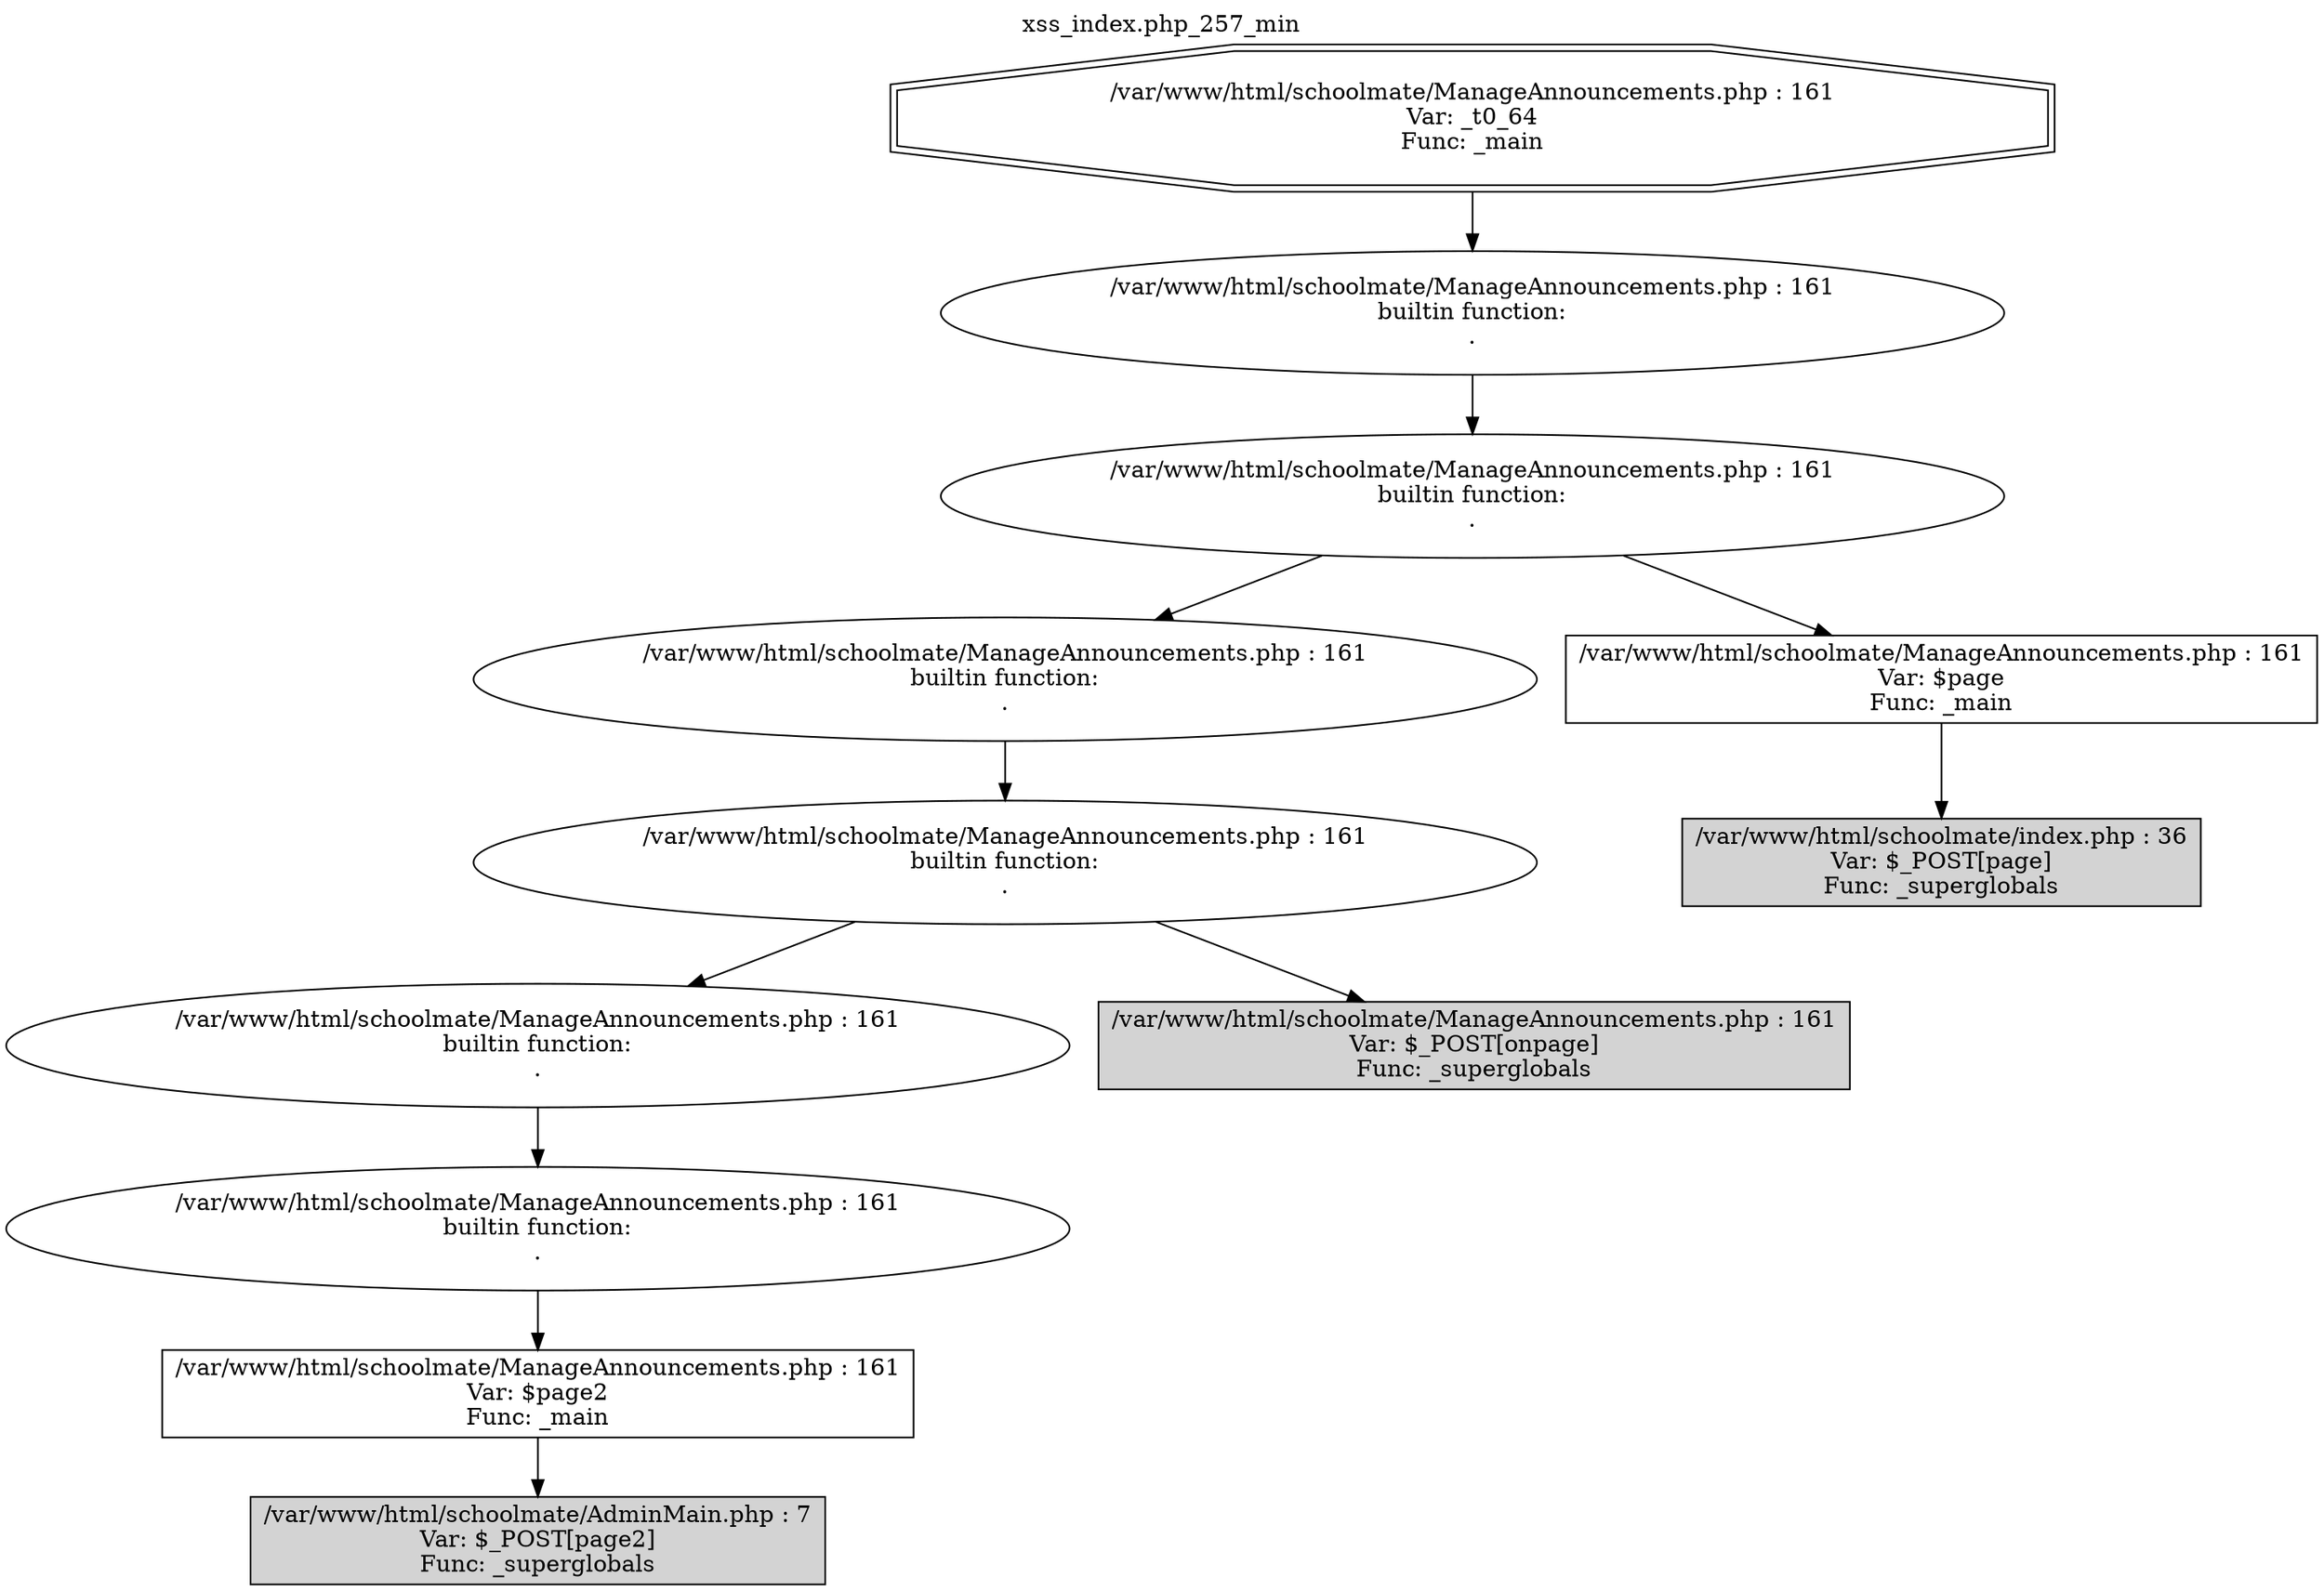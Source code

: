 digraph cfg {
  label="xss_index.php_257_min";
  labelloc=t;
  n1 [shape=doubleoctagon, label="/var/www/html/schoolmate/ManageAnnouncements.php : 161\nVar: _t0_64\nFunc: _main\n"];
  n2 [shape=ellipse, label="/var/www/html/schoolmate/ManageAnnouncements.php : 161\nbuiltin function:\n.\n"];
  n3 [shape=ellipse, label="/var/www/html/schoolmate/ManageAnnouncements.php : 161\nbuiltin function:\n.\n"];
  n4 [shape=ellipse, label="/var/www/html/schoolmate/ManageAnnouncements.php : 161\nbuiltin function:\n.\n"];
  n5 [shape=ellipse, label="/var/www/html/schoolmate/ManageAnnouncements.php : 161\nbuiltin function:\n.\n"];
  n6 [shape=ellipse, label="/var/www/html/schoolmate/ManageAnnouncements.php : 161\nbuiltin function:\n.\n"];
  n7 [shape=ellipse, label="/var/www/html/schoolmate/ManageAnnouncements.php : 161\nbuiltin function:\n.\n"];
  n8 [shape=box, label="/var/www/html/schoolmate/ManageAnnouncements.php : 161\nVar: $page2\nFunc: _main\n"];
  n9 [shape=box, label="/var/www/html/schoolmate/AdminMain.php : 7\nVar: $_POST[page2]\nFunc: _superglobals\n",style=filled];
  n10 [shape=box, label="/var/www/html/schoolmate/ManageAnnouncements.php : 161\nVar: $_POST[onpage]\nFunc: _superglobals\n",style=filled];
  n11 [shape=box, label="/var/www/html/schoolmate/ManageAnnouncements.php : 161\nVar: $page\nFunc: _main\n"];
  n12 [shape=box, label="/var/www/html/schoolmate/index.php : 36\nVar: $_POST[page]\nFunc: _superglobals\n",style=filled];
  n1 -> n2;
  n2 -> n3;
  n3 -> n4;
  n3 -> n11;
  n4 -> n5;
  n5 -> n6;
  n5 -> n10;
  n6 -> n7;
  n7 -> n8;
  n8 -> n9;
  n11 -> n12;
}
